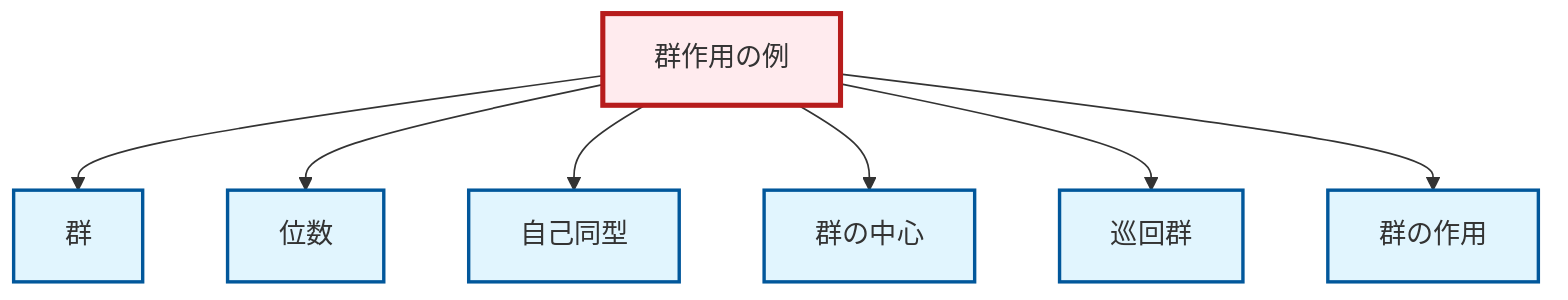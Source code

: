 graph TD
    classDef definition fill:#e1f5fe,stroke:#01579b,stroke-width:2px
    classDef theorem fill:#f3e5f5,stroke:#4a148c,stroke-width:2px
    classDef axiom fill:#fff3e0,stroke:#e65100,stroke-width:2px
    classDef example fill:#e8f5e9,stroke:#1b5e20,stroke-width:2px
    classDef current fill:#ffebee,stroke:#b71c1c,stroke-width:3px
    ex-group-action-examples["群作用の例"]:::example
    def-group["群"]:::definition
    def-group-action["群の作用"]:::definition
    def-automorphism["自己同型"]:::definition
    def-order["位数"]:::definition
    def-center-of-group["群の中心"]:::definition
    def-cyclic-group["巡回群"]:::definition
    ex-group-action-examples --> def-group
    ex-group-action-examples --> def-order
    ex-group-action-examples --> def-automorphism
    ex-group-action-examples --> def-center-of-group
    ex-group-action-examples --> def-cyclic-group
    ex-group-action-examples --> def-group-action
    class ex-group-action-examples current